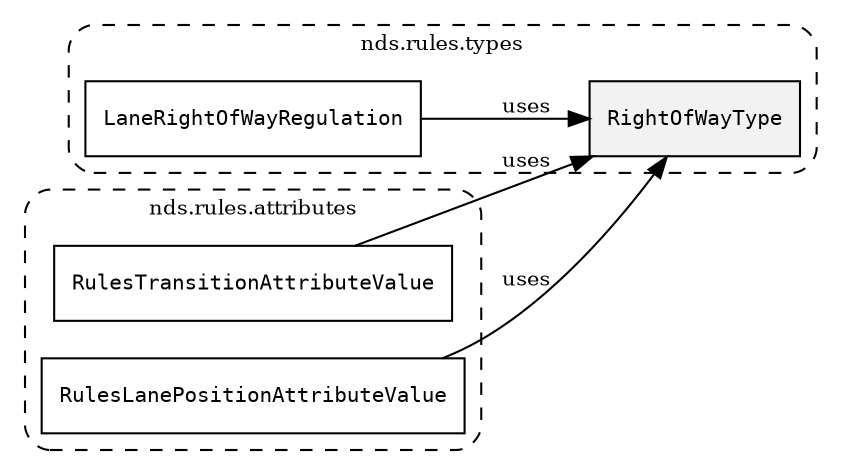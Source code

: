 /**
 * This dot file creates symbol collaboration diagram for RightOfWayType.
 */
digraph ZSERIO
{
    node [shape=box, fontsize=10];
    rankdir="LR";
    fontsize=10;
    tooltip="RightOfWayType collaboration diagram";

    subgraph "cluster_nds.rules.types"
    {
        style="dashed, rounded";
        label="nds.rules.types";
        tooltip="Package nds.rules.types";
        href="../../../content/packages/nds.rules.types.html#Package-nds-rules-types";
        target="_parent";

        "RightOfWayType" [style="filled", fillcolor="#0000000D", target="_parent", label=<<font face="monospace"><table align="center" border="0" cellspacing="0" cellpadding="0"><tr><td href="../../../content/packages/nds.rules.types.html#Enum-RightOfWayType" title="Enum defined in nds.rules.types">RightOfWayType</td></tr></table></font>>];
        "LaneRightOfWayRegulation" [target="_parent", label=<<font face="monospace"><table align="center" border="0" cellspacing="0" cellpadding="0"><tr><td href="../../../content/packages/nds.rules.types.html#Structure-LaneRightOfWayRegulation" title="Structure defined in nds.rules.types">LaneRightOfWayRegulation</td></tr></table></font>>];
    }

    subgraph "cluster_nds.rules.attributes"
    {
        style="dashed, rounded";
        label="nds.rules.attributes";
        tooltip="Package nds.rules.attributes";
        href="../../../content/packages/nds.rules.attributes.html#Package-nds-rules-attributes";
        target="_parent";

        "RulesTransitionAttributeValue" [target="_parent", label=<<font face="monospace"><table align="center" border="0" cellspacing="0" cellpadding="0"><tr><td href="../../../content/packages/nds.rules.attributes.html#Choice-RulesTransitionAttributeValue" title="Choice defined in nds.rules.attributes">RulesTransitionAttributeValue</td></tr></table></font>>];
        "RulesLanePositionAttributeValue" [target="_parent", label=<<font face="monospace"><table align="center" border="0" cellspacing="0" cellpadding="0"><tr><td href="../../../content/packages/nds.rules.attributes.html#Choice-RulesLanePositionAttributeValue" title="Choice defined in nds.rules.attributes">RulesLanePositionAttributeValue</td></tr></table></font>>];
    }

    "RulesTransitionAttributeValue" -> "RightOfWayType" [label="uses", fontsize=10];
    "RulesLanePositionAttributeValue" -> "RightOfWayType" [label="uses", fontsize=10];
    "LaneRightOfWayRegulation" -> "RightOfWayType" [label="uses", fontsize=10];
}
